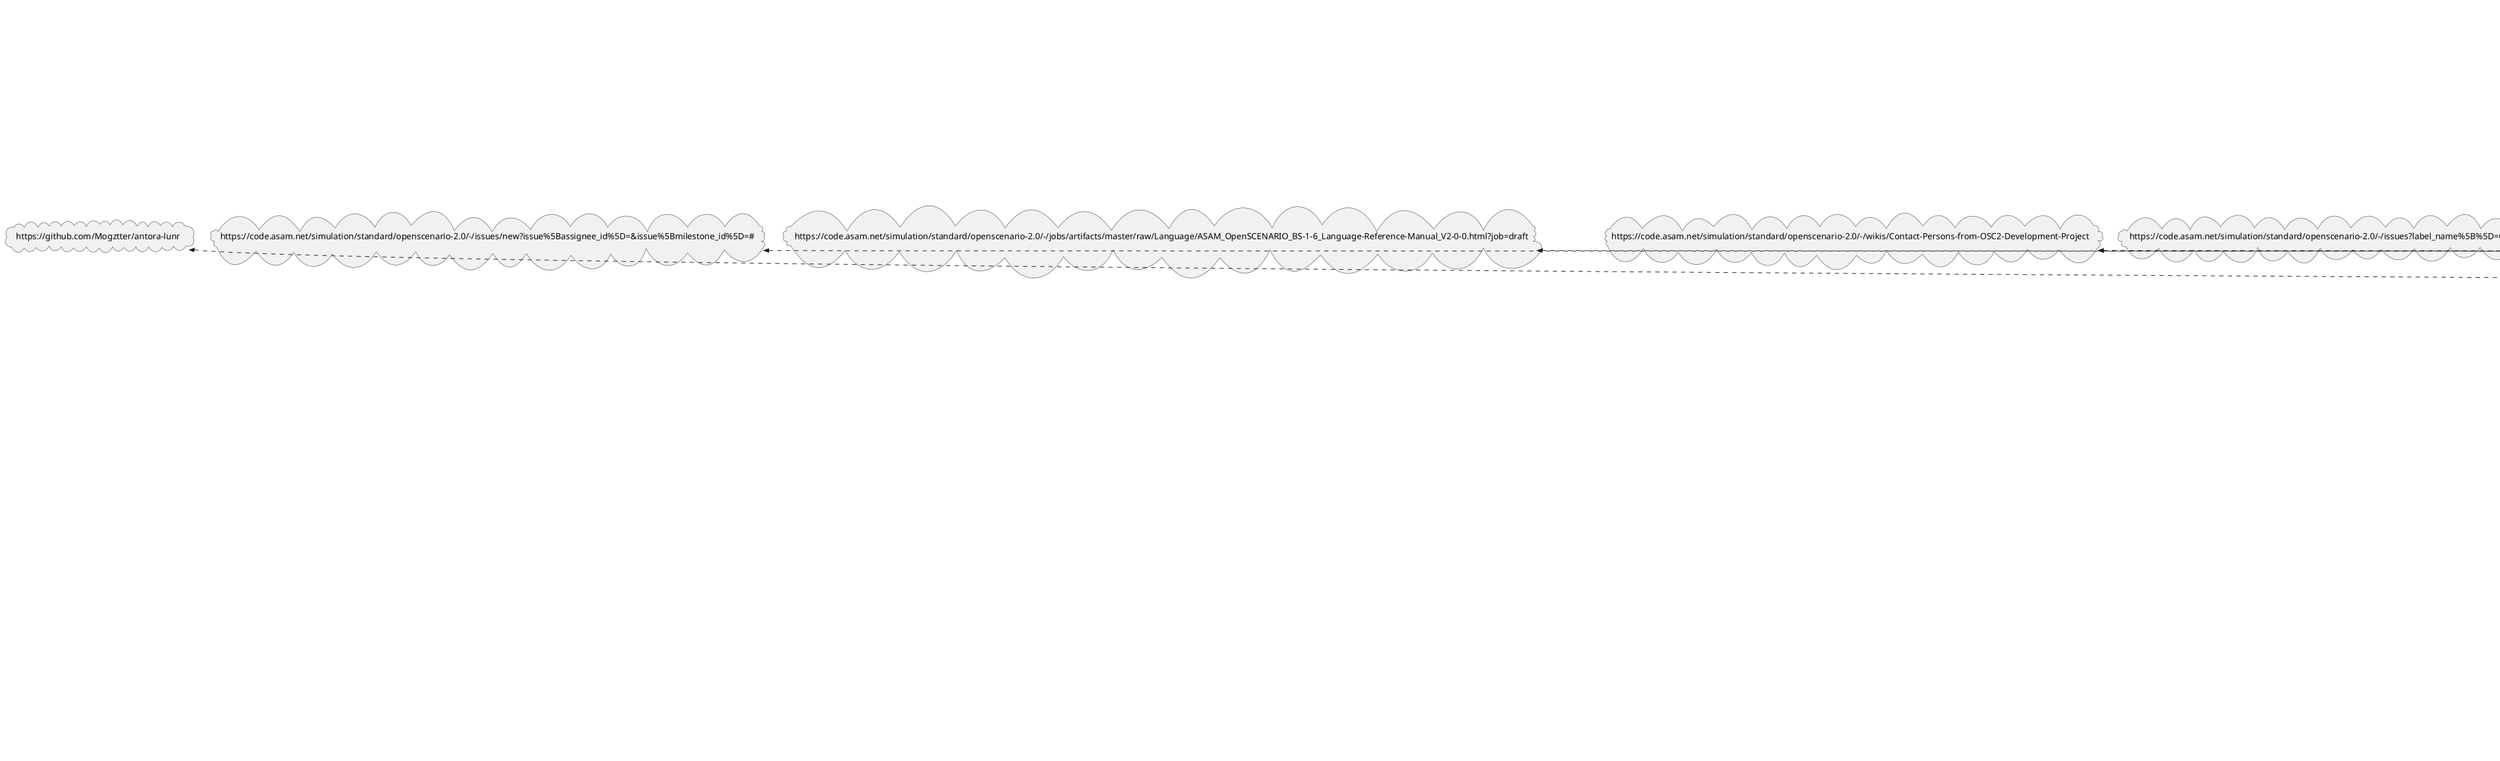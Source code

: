 @startuml
package compendium #ff5050 {
rectangle "nav.adoc" as f0_1
rectangle "abbreviations.adoc" as f0_2
rectangle "compendium.adoc" as f0_3
rectangle "definitions/api.adoc" as f0_4
rectangle "definitions/application-area-companion.adoc" as f0_5
rectangle "definitions/associated-standard.adoc" as f0_6
rectangle "definitions/base-standard.adoc" as f0_7
rectangle "definitions/format-description.adoc" as f0_8
rectangle "definitions/information-architecture-requirements.adoc" as f0_9
rectangle "definitions/protocol-definition.adoc" as f0_10
rectangle "definitions/set-of-standards.adoc" as f0_11
rectangle "definitions/status-of-document.adoc" as f0_12
rectangle "definitions/technology-reference.adoc" as f0_13
rectangle "definitions/transport-layer-specification.adoc" as f0_14
rectangle "guides/Accessing_Compiled_Artifacts.adoc" as f0_15
rectangle "guides/Meeting-Guidelines.adoc" as f0_16
rectangle "guides/Platforms.adoc" as f0_17
rectangle "guides/set-up-new-project.adoc" as f0_18
rectangle "guides/what-is-yaml.adoc" as f0_19
rectangle "guides/Workflow.adoc" as f0_20
rectangle "guides/WritingGuidelines.adoc" as f0_21
rectangle "guides/asciidoc/code.adoc" as f0_22
rectangle "guides/asciidoc/diagrams.adoc" as f0_23
rectangle "guides/asciidoc/formulas.adoc" as f0_24
rectangle "guides/asciidoc/graphics.adoc" as f0_25
rectangle "guides/asciidoc/headings.adoc" as f0_26
rectangle "guides/asciidoc/links.adoc" as f0_27
rectangle "guides/asciidoc/paragraphs.adoc" as f0_28
rectangle "guides/asciidoc/roadmaps.adoc" as f0_29
rectangle "guides/asciidoc/tables.adoc" as f0_30
rectangle "implementers-forum/Feedback-Guide.adoc" as f0_31
rectangle "implementers-forum/Scenario-Writers-Guide.adoc" as f0_32
rectangle "open-source/ASAM-DCO.adoc" as f0_33
rectangle "roles/call-for-offers.adoc" as f0_34
rectangle "roles/standard-expert-group.adoc" as f0_35
rectangle "roles/standard-manager.adoc" as f0_36
rectangle "roles/standard-user.adoc" as f0_37
rectangle "roles/tsc.adoc" as f0_38
rectangle "templates/cover-page.adoc" as f0_39
rectangle "templates/directories.adoc" as f0_40
rectangle "tools/antora.adoc" as f0_41
rectangle "tools/antora/build-antora-locally.adoc" as f0_42
rectangle "tools/docker/docker-for-asciidoc.adoc" as f0_43
rectangle "tools/docker/run-docker.adoc" as f0_44
rectangle "tools/docker/standard-docker-config.adoc" as f0_45
rectangle "tools/docker/wsl.adoc" as f0_46
rectangle "tools/git/cloning-repo-tutorial.adoc" as f0_47
rectangle "tools/git/commit-guidelines.adoc" as f0_48
rectangle "tools/git/git-actions.adoc" as f0_49
rectangle "tools/git/git-terminology.adoc" as f0_50
rectangle "tools/git/maintain-a-repo.adoc" as f0_51
rectangle "tools/git/merge-conflicts.adoc" as f0_52
rectangle "tools/git/merge-requests.adoc" as f0_53
rectangle "tools/git/merge.adoc" as f0_54
rectangle "tools/git/review-code.adoc" as f0_55
rectangle "tools/git/submodules.adoc" as f0_56
rectangle "tools/git/transitioning-to-a-new-workflow.adoc" as f0_57
rectangle "tools/git/working-with-git.adoc" as f0_58
rectangle "tools/git/write-a-feature.adoc" as f0_59
rectangle "tools/git/submodules/submodule-pull.adoc" as f0_60
rectangle "tools/git/submodules/submodules-add.adoc" as f0_61
rectangle "tools/git/submodules/submodules-changing-remote.adoc" as f0_62
rectangle "tools/git/submodules/submodules-switch-version.adoc" as f0_63
rectangle "tools/git/submodules/submodules.adoc" as f0_64
rectangle "tools/gitlab/ASAM-Issue-and-MR-Labels.adoc" as f0_65
rectangle "tools/gitlab/Branch-Naming-Conventions.adoc" as f0_66
rectangle "tools/gitlab/Branching.adoc" as f0_67
rectangle "tools/gitlab/cloning-a-repository.adoc" as f0_68
rectangle "tools/gitlab/commit-guidelines.adoc" as f0_69
rectangle "tools/gitlab/Forking.adoc" as f0_70
rectangle "tools/gitlab/gitlab-ide-guide.adoc" as f0_71
rectangle "tools/gitlab/gitlab-terminology.adoc" as f0_72
rectangle "tools/powershell/cloning-a-repository.adoc" as f0_73
rectangle "tools/powershell/powershell-basics.adoc" as f0_74
rectangle "tools/powershell/run-docker.adoc" as f0_75
rectangle "tools/sharepoint/links.adoc" as f0_76
rectangle "tools/sharepoint/synchronizing-sharepoint-with-onedrive.adoc" as f0_77
rectangle "tools/teams/email-notifications.adoc" as f0_78
rectangle "tools/teams/meetings-in-teams.adoc" as f0_79
rectangle "tools/teams/obtain-channel-email.adoc" as f0_80
rectangle "tools/teams/polls-and-surveys.adoc" as f0_81
rectangle "tools/teams/receive-notifications.adoc" as f0_82
rectangle "tools/teams/teams-channel-file-structure.adoc" as f0_83
rectangle "tools/vscode/Adding-Diagrams-To-VSCode.adoc" as f0_84
rectangle "tools/vscode/cloning-a-repository.adoc" as f0_85
rectangle "tools/vscode/recommended-vscode-extensions.adoc" as f0_86
rectangle "tools/vscode/recommended-vscode-settings.adoc" as f0_87
rectangle "tools/vscode/run-docker.adoc" as f0_88
rectangle "tools/vscode/vscode-activity-bar.adoc" as f0_89
rectangle "tools/vscode/vscode-command-palette.adoc" as f0_90
rectangle "tools/vscode/VSCode-Git-Interaction.adoc" as f0_91
rectangle "tools/vscode/vscode-install-extension.adoc" as f0_92
rectangle "tools/vscode/vscode-interface.adoc" as f0_93
rectangle "writing_guidelines/AsciiDoc-Guide.adoc" as f0_94
rectangle "writing_guidelines/coding_style_guide.adoc" as f0_95
rectangle "writing_guidelines/plantuml_documentation_guide.adoc" as f0_96
rectangle "writing_guidelines/writing_guide.adoc" as f0_97
}
package getting-involved #5050ff {
rectangle "nav.adoc" as f1_1
rectangle "home.adoc" as f1_2
}
package getting-started #50ff50 {
rectangle "nav.adoc" as f2_1
rectangle "about-this-guide.adoc" as f2_2
rectangle "main.adoc" as f2_3
rectangle "new-here.adoc" as f2_4
rectangle "about_guide/intentions-and-content.adoc" as f2_5
rectangle "about_guide/using-this-guide.adoc" as f2_6
rectangle "about_guide/working-on-the-guide.adoc" as f2_7
rectangle "new_here/asam-contacts.adoc" as f2_8
rectangle "new_here/current-projects.adoc" as f2_9
rectangle "new_here/how-asam-works.adoc" as f2_10
rectangle "new_here/processes-and-workflows-overview.adoc" as f2_11
rectangle "new_here/roles-overview.adoc" as f2_12
rectangle "new_here/tools-overview.adoc" as f2_13
}
package project-guide #ffff50 {
rectangle "nav.adoc" as f3_1
rectangle "add-a-page.adoc" as f3_2
rectangle "add-a-partial.adoc" as f3_3
rectangle "add-new-module.adoc" as f3_4
rectangle "attachments.adoc" as f3_5
rectangle "content-structure.adoc" as f3_6
rectangle "examples.adoc" as f3_7
rectangle "home.adoc" as f3_8
rectangle "images.adoc" as f3_9
rectangle "link-concept.adoc" as f3_10
rectangle "pages-vs-partials.adoc" as f3_11
rectangle "special-macros.adoc" as f3_12
rectangle "used-attributes.adoc" as f3_13
rectangle "macros/macro-pages.adoc" as f3_14
rectangle "macros/macro-reference.adoc" as f3_15
rectangle "macros/macro-related.adoc" as f3_16
}
package role-specific #ff50ff {
rectangle "nav.adoc" as f4_1
rectangle "gtm.adoc" as f4_2
rectangle "home.adoc" as f4_3
rectangle "project-lead.adoc" as f4_4
rectangle "reviewer.adoc" as f4_5
rectangle "service-provider.adoc" as f4_6
rectangle "standard-manager.adoc" as f4_7
rectangle "standard-user.adoc" as f4_8
rectangle "technical-writer.adoc" as f4_9
rectangle "wg-member.adoc" as f4_10
}
package ROOT #5050d0 {
rectangle "1nav.adoc" as f5_1
rectangle "nav.adoc" as f5_2
rectangle "home.adoc" as f5_3
rectangle "linking-test.adoc" as f5_4
}
package standardization #d05050 {
rectangle "nav.adoc" as f6_1
rectangle "asam-development-process.adoc" as f6_2
rectangle "creation-of-standards.adoc" as f6_3
rectangle "deliverables.adoc" as f6_4
rectangle "development-phase.adoc" as f6_5
rectangle "home.adoc" as f6_6
rectangle "issue-resolution.adoc" as f6_7
rectangle "project-ideation.adoc" as f6_8
rectangle "project-setup.adoc" as f6_9
rectangle "project-types.adoc" as f6_10
rectangle "proposal-phase.adoc" as f6_11
rectangle "release-phase.adoc" as f6_12
rectangle "review-phase.adoc" as f6_13
}
package tooling #d0d050 {
rectangle "nav.adoc" as f7_1
rectangle "calendar.adoc" as f7_2
rectangle "docker.adoc" as f7_3
rectangle "drawio.adoc" as f7_4
rectangle "git.adoc" as f7_5
rectangle "gitlab.adoc" as f7_6
rectangle "overview.adoc" as f7_7
rectangle "teams-and-sharepoint.adoc" as f7_8
rectangle "vscode.adoc" as f7_9
rectangle "working-without-software-installation.adoc" as f7_10
rectangle "calendar/calendar-best-practices.adoc" as f7_11
rectangle "calendar/calendar-setup.adoc" as f7_12
rectangle "docker/docker-best-practices.adoc" as f7_13
rectangle "docker/docker-guides.adoc" as f7_14
rectangle "docker/docker-setup.adoc" as f7_15
rectangle "drawio/drawio-setup.adoc" as f7_16
rectangle "git/git-best-practices.adoc" as f7_17
rectangle "git/git-guides.adoc" as f7_18
rectangle "git/git-setup.adoc" as f7_19
rectangle "gitlab/gitlab-guides.adoc" as f7_20
rectangle "gitlab/gitlab-setup.adoc" as f7_21
rectangle "teams_and_sharepoint/teams-and-sharepoint-best-practices.adoc" as f7_22
rectangle "teams_and_sharepoint/teams-and-sharepoint-guides.adoc" as f7_23
rectangle "teams_and_sharepoint/teams-and-sharepoint-setup.adoc" as f7_24
rectangle "vscode/vscode-guides.adoc" as f7_25
rectangle "vscode/vscode-setup.adoc" as f7_26
}

f0_43 --[#FF0000]--> f7_3
f1_1 -[#0000FF]-> f1_2
f2_1 -[#00FF00]-> f2_3
f2_1 -[#00FF00]-> f2_4
f2_1 -[#00FF00]-> f2_2
f2_3 -[#00FF00]-> f2_4
f2_3 -[#00FF00]-> f2_2
f2_9 --[#00FF00]--> f6_8
f2_9 --[#00FF00]--> f6_6
f2_10 --[#00FF00]--> f6_6
f3_1 -[#CCCC00]-> f3_8
f3_1 -[#CCCC00]-> f3_6
f3_1 -[#CCCC00]-> f3_4
f3_1 -[#CCCC00]-> f3_11
f3_1 -[#CCCC00]-> f3_2
f3_1 -[#CCCC00]-> f3_3
f3_1 -[#CCCC00]-> f3_9
f3_1 -[#CCCC00]-> f3_7
f3_1 -[#CCCC00]-> f3_5
f3_1 -[#CCCC00]-> f3_12
f3_1 -[#CCCC00]-> f3_13
f3_2 -[#CCCC00]-> f3_3
f3_2 -[#CCCC00]-> f3_11
f3_2 -[#CCCC00]-> f3_6
f3_4 -[#CCCC00]-> f3_6
f3_11 -[#CCCC00]-> f3_2
f3_11 -[#CCCC00]-> f3_3
f3_13 --[#CCCC00]--> f0_2
f3_13 --[#CCCC00]--> f2_2
f3_13 -[#CCCC00]-> f3_4
f3_13 -[#CCCC00]-> f3_6
f3_13 -[#CCCC00]-> f3_12
f3_13 --[#CCCC00]--> f4_3
f3_13 -[#CCCC00]-> f3_13
f3_13 --[#CCCC00]--> f0_3
f3_13 --[#CCCC00]--> f6_4
f3_13 --[#CCCC00]--> f6_2
f3_13 --[#CCCC00]--> f6_5
f3_13 --[#CCCC00]--> f7_3
f3_13 --[#CCCC00]--> f7_4
f3_13 -[#CCCC00]-> f3_10
f3_13 --[#CCCC00]--> f1_2
f3_13 --[#CCCC00]--> f7_5
f3_13 --[#CCCC00]--> f7_6
f3_13 --[#CCCC00]--> f7_10
f3_13 --[#CCCC00]--> f5_3
f3_13 --[#CCCC00]--> f6_8
f3_13 --[#CCCC00]--> f2_3
f3_13 -[#CCCC00]-> f3_8
f3_13 --[#CCCC00]--> f6_6
f3_13 --[#CCCC00]--> f7_7
f3_13 --[#CCCC00]--> f7_2
f3_13 --[#CCCC00]--> f7_8
f3_13 -[#CCCC00]-> f3_2
f3_13 -[#CCCC00]-> f3_3
f3_13 --[#CCCC00]--> f2_4
f3_13 -[#CCCC00]-> f3_11
f3_13 --[#CCCC00]--> f6_11
f3_13 --[#CCCC00]--> f6_12
f3_13 --[#CCCC00]--> f6_13
f3_13 --[#CCCC00]--> f6_9
f3_13 --[#CCCC00]--> f6_10
f3_13 --[#CCCC00]--> f7_9
f3_13 --[#CCCC00]--> f4_2
f3_13 --[#CCCC00]--> f4_4
f3_13 --[#CCCC00]--> f4_5
f3_13 --[#CCCC00]--> f4_6
f3_13 --[#CCCC00]--> f4_7
f3_13 --[#CCCC00]--> f4_8
f3_13 --[#CCCC00]--> f4_9
f3_13 --[#CCCC00]--> f4_10
f3_13 --[#CCCC00]--> f6_3
f3_13 --[#CCCC00]--> f6_7
f4_1 -[#FF00FF]-> f4_3
f4_1 -[#FF00FF]-> f4_2
f4_1 -[#FF00FF]-> f4_4
f4_1 -[#FF00FF]-> f4_10
f4_1 -[#FF00FF]-> f4_5
f4_1 -[#FF00FF]-> f4_9
f4_1 -[#FF00FF]-> f4_6
f4_1 -[#FF00FF]-> f4_7
f4_1 -[#FF00FF]-> f4_8
f6_1 -[#800000]-> f6_6
f6_1 -[#800000]-> f6_10
f6_1 -[#800000]-> f6_2
f6_1 -[#800000]-> f6_8
f6_1 -[#800000]-> f6_11
f6_1 -[#800000]-> f6_5
f6_1 -[#800000]-> f6_13
f6_1 -[#800000]-> f6_12
f6_1 -[#800000]-> f6_9
f6_1 -[#800000]-> f6_3
f6_1 -[#800000]-> f6_7
f7_1 -[#808000]-> f7_7
f7_1 -[#808000]-> f7_10
f7_1 -[#808000]-> f7_6
f7_1 -[#808000]-> f7_2
f7_1 -[#808000]-> f7_8
f7_1 -[#808000]-> f7_9
f7_1 -[#808000]-> f7_5
f7_1 -[#808000]-> f7_4
f7_1 -[#808000]-> f7_3
f7_5 -[#808000]-> f7_6
f7_6 -[#808000]-> f7_5
f7_7 -[#808000]-> f7_10
f7_9 -[#808000]-> f7_6
f7_10 -[#808000]-> f7_5
f7_16 -[#808000]-> f7_9
f7_19 -[#808000]-> f7_9

cloud "https://en.wikipedia.org/wiki/API"  as u1
cloud "https://code.asam.net/internal/standard-template/-/blob/master/create_lists.py"  as u2
cloud "https://code.asam.net/internal/standard-template"  as u3
cloud "https://asciidoctor.org/docs/asciidoc-recommended-practices/#document-extension"  as u4
cloud "https://asciidoctor.org/docs/asciidoc-recommended-practices/#one-sentence-per-line"  as u5
cloud "https://code.asam.net"  as u6
cloud "https://github.com/asam-ev"  as u7
cloud "https://code.asam.net/simulation/standard/openscenario-2.0/-/wikis/docs/git/Transitioning-to-a-new-workflow"  as u8
cloud "https://code.asam.net/help/user/project/quick_actions"  as u9
cloud "https://docs.gitlab.com/ee/user/discussions/#starting-a-review"  as u10
cloud "https://docs.asciidoctor.org/asciidoc/latest/directives/include-tagged-regions/"  as u11
cloud "https://plantuml.com/"  as u12
cloud "https://www.asam.net"  as u13
cloud "https://mermaid-js.github.io/mermaid-live-editor"  as u14
cloud "https://code.asam.net/simulation/standard/openscenario-2.0/-/boards/66"  as u15
cloud "https://code.asam.net/simulation/standard/openscenario-2.0/-/issues?label_name%5B%5D=ScenarioDescription"  as u16
cloud "https://code.asam.net/simulation/standard/openscenario-2.0/-/wikis/Contact-Persons-from-OSC2-Development-Project"  as u17
cloud "https://code.asam.net/simulation/standard/openscenario-2.0/-/issues?label_name%5B%5D=GeneralFeedback"  as u18
cloud "https://code.asam.net/simulation/standard/openscenario-2.0/-/issues/245"  as u19
cloud "https://code.asam.net/simulation/standard/openscenario-2.0/-/issues/new?issue%5Bassignee_id%5D=&issue%5Bmilestone_id%5D=#"  as u20
cloud "https://code.asam.net/simulation/standard/openscenario-2.0/-/jobs/artifacts/master/raw/Language/ASAM_OpenSCENARIO_BS-1-6_Language-Reference-Manual_V2-0-0.html?job=draft"  as u21
cloud "https://github.com/Mogztter/antora-lunr"  as u22
cloud "https://code.asam.net/common/style-resources"  as u23
cloud "https://docs.microsoft.com/en-us/windows/wsl/about"  as u24
cloud "https://help.github.com/articles/using-pull-requests/"  as u25
cloud "http://stackoverflow.com/a/17819027"  as u26
cloud "http://tbaggery.com/2008/04/19/a-note-about-git-commit-messages.html"  as u27
cloud "https://help.github.com/articles/about-git-rebase/"  as u28
cloud "https://tortoisegit.org/"  as u29
cloud "https://tortoisegit.org/docs/tortoisegit/tgit-dug-submodules.html"  as u30
cloud "https://docs.gitlab.com/ee/user/project/repository/web_editor.html"  as u31
cloud "https://docs.gitlab.com/ee/user/project/web_ide/#open-the-web-ide"  as u32
cloud "https://docs.gitlab.com/ee/user/project/web_ide/"  as u33
cloud "https://upload.wikimedia.org/wikipedia/commons/2/2f/PowerShell_5.0_icon.png"  as u34
cloud "https://docs.microsoft.com/en-us/powershell/scripting/overview?view=powershell-7.1"  as u35
cloud "https://asamev.sharepoint.com/sites/asamopensimulationinterface/Freigegebene%20Dokumente/Forms/AllItems.aspx"  as u36
cloud "https://asamev.sharepoint.com/sites/openscenario/Freigegebene%20Dokumente/Forms/AllItems.aspx"  as u37
cloud "https://asamev.sharepoint.com/sites/openscenario2/Freigegebene%20Dokumente/Forms/AllItems.aspx"  as u38
cloud "https://asamev.sharepoint.com/sites/openxontology/Freigegebene%20Dokumente/Forms/AllItems.aspx"  as u39
cloud "https://www.doodle.com"  as u40
cloud "https://support.microsoft.com/en-us/office/manage-notifications-in-teams-1cc31834-5fe5-412b-8edb-43fecc78413d"  as u41
cloud "https://kroki.io/examples.html"  as u42
cloud "https://code.visualstudio.com/docs/editor/versioncontrol#_git-support"  as u43
cloud "https://asciidoc.org/"  as u44
cloud "https://asciidoctor.org/docs/asciidoc-syntax-quick-reference/"  as u45
cloud "https://asciidoctor.org/docs/user-manual/"  as u46
cloud "https://www.url.com"  as u47
cloud "https://asciidoctor.org/docs/user-manual/#tables"  as u48
cloud "https://asciidoctor.org/docs/user-manual/#include-directive"  as u49
cloud "https://www.python.org/dev/peps/pep-0008/"  as u50
cloud "https://code.asam.net/simulation/resources/-/blob/master/asciidoc_tutorial/asciidoc_tutorial.adoc"  as u51
cloud "https://code.asam.net/simulation/standard/openscenario-2.0/-/tree/master/Documentation/etc/templates"  as u52
cloud "https://code.asam.net/simulation/standard/openscenario-2.0/-/blob/master/Documentation/etc/guides/coding_style_guide.adoc"  as u53
cloud "https://code.asam.net/simulation/standard/openscenario-2.0/-/blob/master/Documentation/etc/guides/plantuml_documentation_guide.adoc"  as u54
cloud "https://code.asam.net/simulation/standard/openscenario-2.0/-/wikis/docs/general_guidelines/Workflow"  as u55
cloud "https://www.asam.net/about-asam/asam-in-person/"  as u56
cloud "https://www.asam.net/about-asam/organization/"  as u57
cloud "https://www.asam.net/active-projects/resources/"  as u58
cloud "https://docs.antora.org/antora/2.1/page/create-standard-page/"  as u59
cloud "https://docs.antora.org/antora/2.1/page/#standard"  as u60
cloud "https://docs.antora.org/antora/2.1/page/#partial"  as u61
cloud "https://upload.wikimedia.org/wikipedia/commons/d/df/Microsoft_Office_Outlook_%282018%E2%80%93present%29.svg"  as u62
cloud "https://upload.wikimedia.org/wikipedia/commons/a/a5/Google_Calendar_icon_%282020%29.svg"  as u63
cloud "https://docs.docker.com/get-started/"  as u64
cloud "https://dockerlabs.collabnix.com/beginners/components/container-vs-image.html"  as u65
cloud "https://docs.docker.com/desktop/windows/install/#system-requirements"  as u66
cloud "https://docs.docker.com/desktop/windows/install/"  as u67
cloud "https://docs.docker.com/engine/install/binaries/"  as u68
cloud "https://www.docker.com/blog/updating-product-subscriptions/"  as u69
cloud "https://www.git-tower.com/learn/git/faq/git-squash"  as u70
cloud "https://code.asam.net/-/profile"  as u71
cloud "https://code.asam.net/profile/keys"  as u72

f0_2 .up.>> u1
f0_9 .up.>> u2
f0_9 .up.>> u3
f0_9 .up.>> u4
f0_9 .up.>> u5
f0_17 .up.>> u6
f0_17 .up.>> u7
f0_20 .up.>> u8
f0_20 .up.>> u9
f0_20 .up.>> u10
f0_22 .up.>> u11
f0_25 .up.>> u12
f0_27 .up.>> u13
f0_29 .up.>> u14
f0_31 .up.>> u15
f0_31 .up.>> u16
f0_31 .up.>> u17
f0_31 .up.>> u18
f0_31 .up.>> u19
f0_32 .up.>> u20
f0_32 .up.>> u21
f0_32 .up.>> u17
f0_42 .up.>> u22
f0_43 .up.>> u23
f0_46 .up.>> u24
f0_51 .up.>> u25
f0_54 .up.>> u26
f0_56 .up.>> u23
f0_59 .up.>> u27
f0_59 .up.>> u28
f0_59 .up.>> u25
f0_60 .up.>> u29
f0_60 .up.>> u30
f0_61 .up.>> u29
f0_61 .up.>> u30
f0_61 .up.>> u6
f0_63 .up.>> u29
f0_63 .up.>> u30
f0_64 .up.>> u23
f0_71 .up.>> u31
f0_71 .up.>> u32
f0_71 .up.>> u33
f0_72 .up.>> u31
f0_72 .up.>> u32
f0_72 .up.>> u33
f0_74 .up.>> u34
f0_74 .up.>> u35
f0_76 .up.>> u36
f0_76 .up.>> u37
f0_76 .up.>> u38
f0_76 .up.>> u39
f0_81 .up.>> u40
f0_82 .up.>> u41
f0_84 .up.>> u42
f0_91 .up.>> u43
f0_94 .up.>> u44
f0_94 .up.>> u45
f0_94 .up.>> u46
f0_94 .up.>> u47
f0_94 .up.>> u48
f0_94 .up.>> u49
f0_95 .up.>> u50
f0_97 .up.>> u11
f0_97 .up.>> u51
f0_97 .up.>> u52
f0_97 .up.>> u53
f0_97 .up.>> u54
f0_97 .up.>> u55
f2_8 .up.>> u56
f2_10 .up.>> u57
f2_13 .up.>> u58
f3_2 .up.>> u59
f3_11 .up.>> u60
f3_11 .up.>> u61
f7_12 .up.>> u62
f7_12 .up.>> u63
f7_13 .up.>> u64
f7_13 .up.>> u65
f7_15 .up.>> u66
f7_15 .up.>> u67
f7_15 .up.>> u68
f7_15 .up.>> u69
f7_17 .up.>> u28
f7_17 .up.>> u70
f7_17 .up.>> u27
f7_19 .up.>> u71
f7_19 .up.>> u72
@enduml